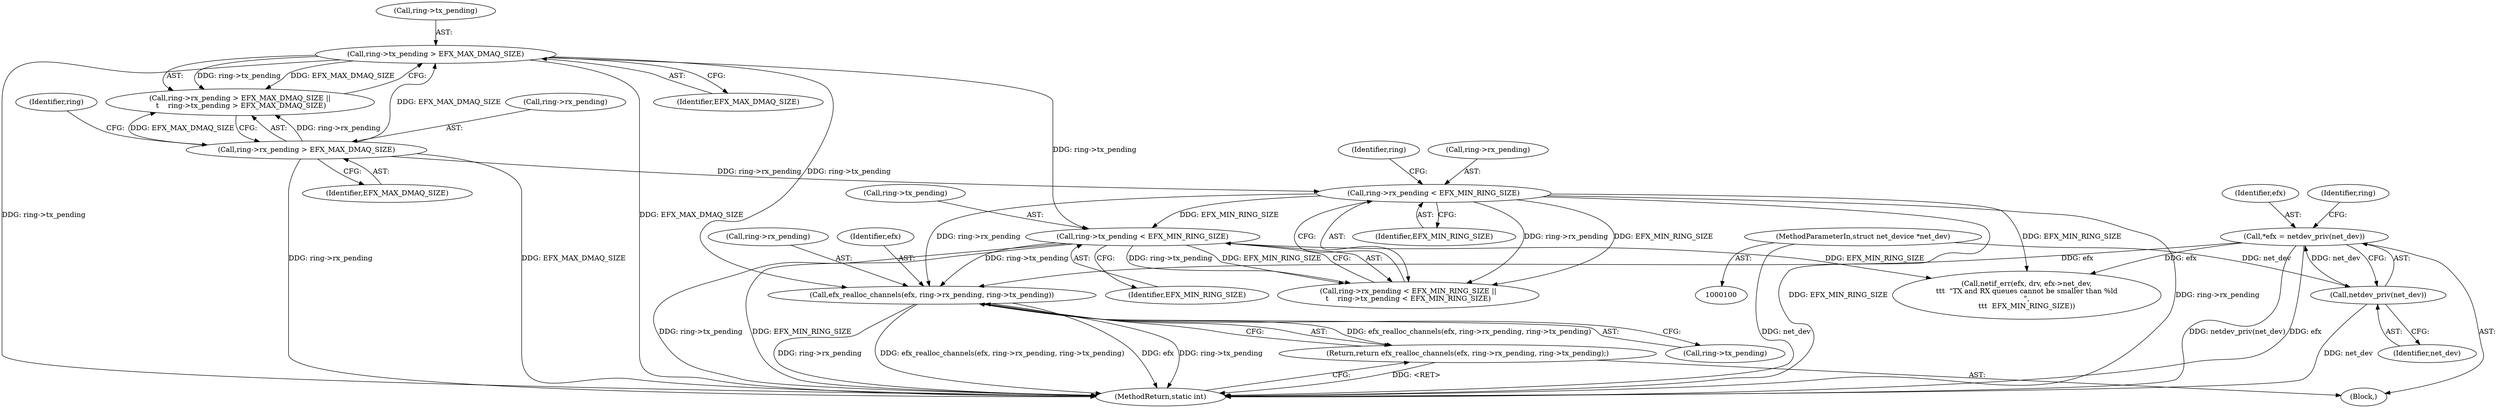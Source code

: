 digraph "1_linux_68cb695ccecf949d48949e72f8ce591fdaaa325c_1@API" {
"1000157" [label="(Call,efx_realloc_channels(efx, ring->rx_pending, ring->tx_pending))"];
"1000105" [label="(Call,*efx = netdev_priv(net_dev))"];
"1000107" [label="(Call,netdev_priv(net_dev))"];
"1000101" [label="(MethodParameterIn,struct net_device *net_dev)"];
"1000134" [label="(Call,ring->rx_pending < EFX_MIN_RING_SIZE)"];
"1000119" [label="(Call,ring->rx_pending > EFX_MAX_DMAQ_SIZE)"];
"1000124" [label="(Call,ring->tx_pending > EFX_MAX_DMAQ_SIZE)"];
"1000139" [label="(Call,ring->tx_pending < EFX_MIN_RING_SIZE)"];
"1000156" [label="(Return,return efx_realloc_channels(efx, ring->rx_pending, ring->tx_pending);)"];
"1000108" [label="(Identifier,net_dev)"];
"1000125" [label="(Call,ring->tx_pending)"];
"1000138" [label="(Identifier,EFX_MIN_RING_SIZE)"];
"1000106" [label="(Identifier,efx)"];
"1000145" [label="(Call,netif_err(efx, drv, efx->net_dev,\n\t\t\t  \"TX and RX queues cannot be smaller than %ld\n\",\n\t\t\t  EFX_MIN_RING_SIZE))"];
"1000101" [label="(MethodParameterIn,struct net_device *net_dev)"];
"1000157" [label="(Call,efx_realloc_channels(efx, ring->rx_pending, ring->tx_pending))"];
"1000120" [label="(Call,ring->rx_pending)"];
"1000119" [label="(Call,ring->rx_pending > EFX_MAX_DMAQ_SIZE)"];
"1000124" [label="(Call,ring->tx_pending > EFX_MAX_DMAQ_SIZE)"];
"1000133" [label="(Call,ring->rx_pending < EFX_MIN_RING_SIZE ||\n\t    ring->tx_pending < EFX_MIN_RING_SIZE)"];
"1000118" [label="(Call,ring->rx_pending > EFX_MAX_DMAQ_SIZE ||\n \t    ring->tx_pending > EFX_MAX_DMAQ_SIZE)"];
"1000141" [label="(Identifier,ring)"];
"1000135" [label="(Call,ring->rx_pending)"];
"1000123" [label="(Identifier,EFX_MAX_DMAQ_SIZE)"];
"1000156" [label="(Return,return efx_realloc_channels(efx, ring->rx_pending, ring->tx_pending);)"];
"1000112" [label="(Identifier,ring)"];
"1000159" [label="(Call,ring->rx_pending)"];
"1000128" [label="(Identifier,EFX_MAX_DMAQ_SIZE)"];
"1000165" [label="(MethodReturn,static int)"];
"1000158" [label="(Identifier,efx)"];
"1000107" [label="(Call,netdev_priv(net_dev))"];
"1000134" [label="(Call,ring->rx_pending < EFX_MIN_RING_SIZE)"];
"1000139" [label="(Call,ring->tx_pending < EFX_MIN_RING_SIZE)"];
"1000103" [label="(Block,)"];
"1000162" [label="(Call,ring->tx_pending)"];
"1000143" [label="(Identifier,EFX_MIN_RING_SIZE)"];
"1000126" [label="(Identifier,ring)"];
"1000105" [label="(Call,*efx = netdev_priv(net_dev))"];
"1000140" [label="(Call,ring->tx_pending)"];
"1000157" -> "1000156"  [label="AST: "];
"1000157" -> "1000162"  [label="CFG: "];
"1000158" -> "1000157"  [label="AST: "];
"1000159" -> "1000157"  [label="AST: "];
"1000162" -> "1000157"  [label="AST: "];
"1000156" -> "1000157"  [label="CFG: "];
"1000157" -> "1000165"  [label="DDG: ring->rx_pending"];
"1000157" -> "1000165"  [label="DDG: efx_realloc_channels(efx, ring->rx_pending, ring->tx_pending)"];
"1000157" -> "1000165"  [label="DDG: efx"];
"1000157" -> "1000165"  [label="DDG: ring->tx_pending"];
"1000157" -> "1000156"  [label="DDG: efx_realloc_channels(efx, ring->rx_pending, ring->tx_pending)"];
"1000105" -> "1000157"  [label="DDG: efx"];
"1000134" -> "1000157"  [label="DDG: ring->rx_pending"];
"1000124" -> "1000157"  [label="DDG: ring->tx_pending"];
"1000139" -> "1000157"  [label="DDG: ring->tx_pending"];
"1000105" -> "1000103"  [label="AST: "];
"1000105" -> "1000107"  [label="CFG: "];
"1000106" -> "1000105"  [label="AST: "];
"1000107" -> "1000105"  [label="AST: "];
"1000112" -> "1000105"  [label="CFG: "];
"1000105" -> "1000165"  [label="DDG: netdev_priv(net_dev)"];
"1000105" -> "1000165"  [label="DDG: efx"];
"1000107" -> "1000105"  [label="DDG: net_dev"];
"1000105" -> "1000145"  [label="DDG: efx"];
"1000107" -> "1000108"  [label="CFG: "];
"1000108" -> "1000107"  [label="AST: "];
"1000107" -> "1000165"  [label="DDG: net_dev"];
"1000101" -> "1000107"  [label="DDG: net_dev"];
"1000101" -> "1000100"  [label="AST: "];
"1000101" -> "1000165"  [label="DDG: net_dev"];
"1000134" -> "1000133"  [label="AST: "];
"1000134" -> "1000138"  [label="CFG: "];
"1000135" -> "1000134"  [label="AST: "];
"1000138" -> "1000134"  [label="AST: "];
"1000141" -> "1000134"  [label="CFG: "];
"1000133" -> "1000134"  [label="CFG: "];
"1000134" -> "1000165"  [label="DDG: ring->rx_pending"];
"1000134" -> "1000165"  [label="DDG: EFX_MIN_RING_SIZE"];
"1000134" -> "1000133"  [label="DDG: ring->rx_pending"];
"1000134" -> "1000133"  [label="DDG: EFX_MIN_RING_SIZE"];
"1000119" -> "1000134"  [label="DDG: ring->rx_pending"];
"1000134" -> "1000139"  [label="DDG: EFX_MIN_RING_SIZE"];
"1000134" -> "1000145"  [label="DDG: EFX_MIN_RING_SIZE"];
"1000119" -> "1000118"  [label="AST: "];
"1000119" -> "1000123"  [label="CFG: "];
"1000120" -> "1000119"  [label="AST: "];
"1000123" -> "1000119"  [label="AST: "];
"1000126" -> "1000119"  [label="CFG: "];
"1000118" -> "1000119"  [label="CFG: "];
"1000119" -> "1000165"  [label="DDG: EFX_MAX_DMAQ_SIZE"];
"1000119" -> "1000165"  [label="DDG: ring->rx_pending"];
"1000119" -> "1000118"  [label="DDG: ring->rx_pending"];
"1000119" -> "1000118"  [label="DDG: EFX_MAX_DMAQ_SIZE"];
"1000119" -> "1000124"  [label="DDG: EFX_MAX_DMAQ_SIZE"];
"1000124" -> "1000118"  [label="AST: "];
"1000124" -> "1000128"  [label="CFG: "];
"1000125" -> "1000124"  [label="AST: "];
"1000128" -> "1000124"  [label="AST: "];
"1000118" -> "1000124"  [label="CFG: "];
"1000124" -> "1000165"  [label="DDG: ring->tx_pending"];
"1000124" -> "1000165"  [label="DDG: EFX_MAX_DMAQ_SIZE"];
"1000124" -> "1000118"  [label="DDG: ring->tx_pending"];
"1000124" -> "1000118"  [label="DDG: EFX_MAX_DMAQ_SIZE"];
"1000124" -> "1000139"  [label="DDG: ring->tx_pending"];
"1000139" -> "1000133"  [label="AST: "];
"1000139" -> "1000143"  [label="CFG: "];
"1000140" -> "1000139"  [label="AST: "];
"1000143" -> "1000139"  [label="AST: "];
"1000133" -> "1000139"  [label="CFG: "];
"1000139" -> "1000165"  [label="DDG: ring->tx_pending"];
"1000139" -> "1000165"  [label="DDG: EFX_MIN_RING_SIZE"];
"1000139" -> "1000133"  [label="DDG: ring->tx_pending"];
"1000139" -> "1000133"  [label="DDG: EFX_MIN_RING_SIZE"];
"1000139" -> "1000145"  [label="DDG: EFX_MIN_RING_SIZE"];
"1000156" -> "1000103"  [label="AST: "];
"1000165" -> "1000156"  [label="CFG: "];
"1000156" -> "1000165"  [label="DDG: <RET>"];
}
